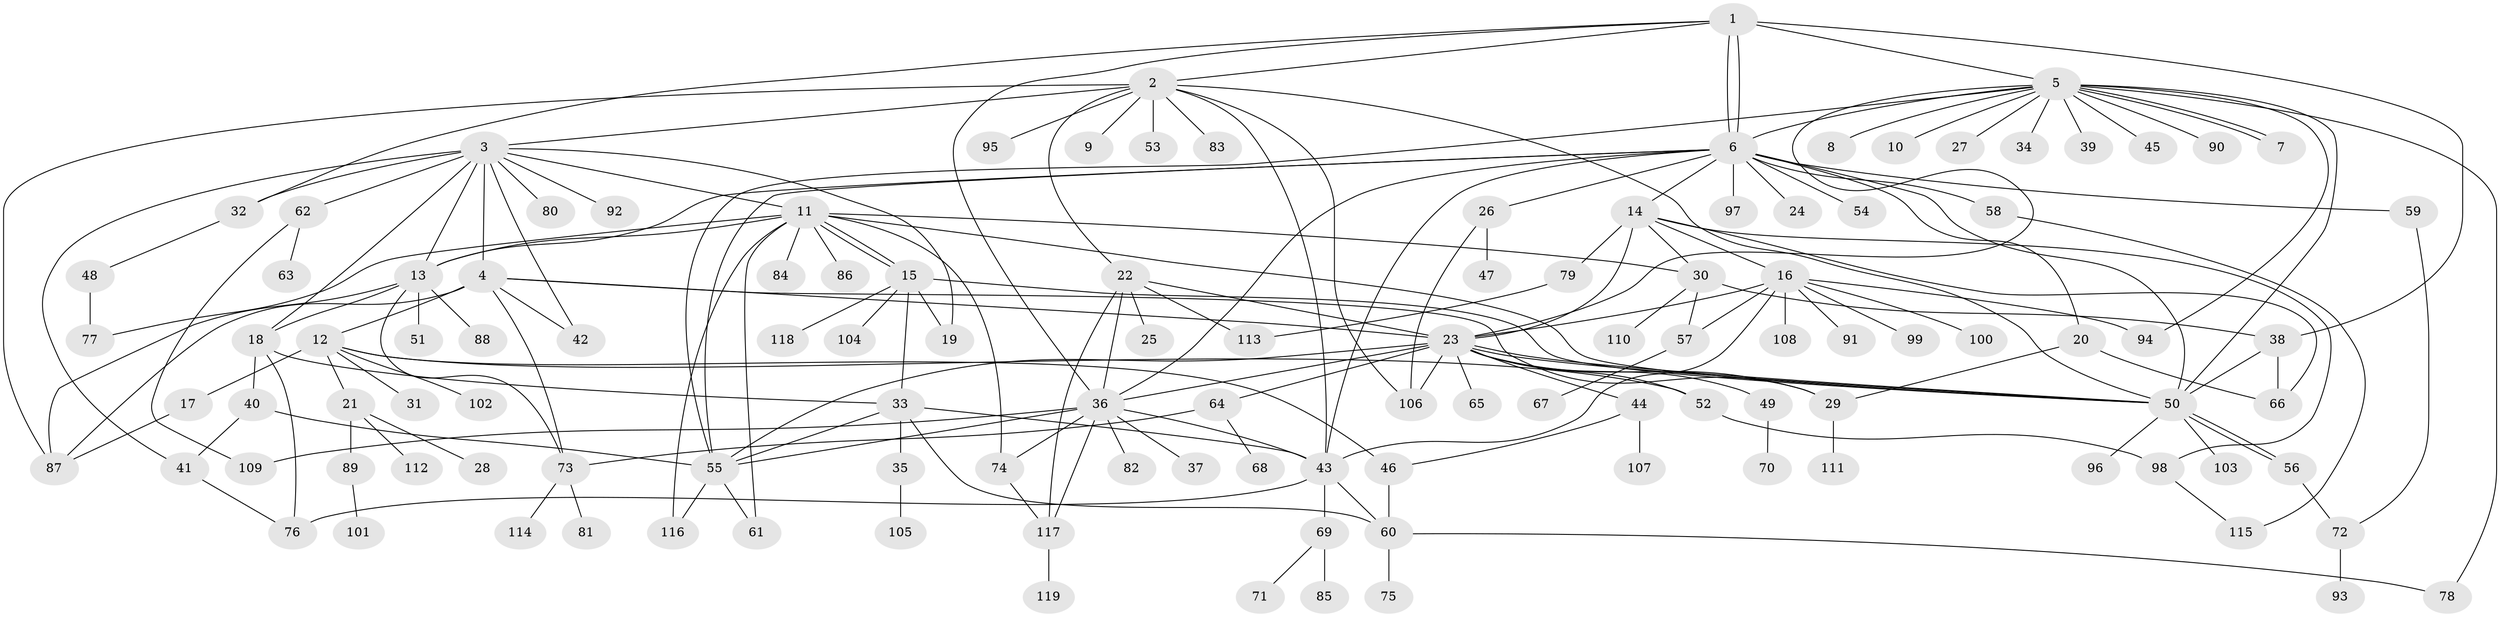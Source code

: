 // Generated by graph-tools (version 1.1) at 2025/11/02/27/25 16:11:10]
// undirected, 119 vertices, 187 edges
graph export_dot {
graph [start="1"]
  node [color=gray90,style=filled];
  1;
  2;
  3;
  4;
  5;
  6;
  7;
  8;
  9;
  10;
  11;
  12;
  13;
  14;
  15;
  16;
  17;
  18;
  19;
  20;
  21;
  22;
  23;
  24;
  25;
  26;
  27;
  28;
  29;
  30;
  31;
  32;
  33;
  34;
  35;
  36;
  37;
  38;
  39;
  40;
  41;
  42;
  43;
  44;
  45;
  46;
  47;
  48;
  49;
  50;
  51;
  52;
  53;
  54;
  55;
  56;
  57;
  58;
  59;
  60;
  61;
  62;
  63;
  64;
  65;
  66;
  67;
  68;
  69;
  70;
  71;
  72;
  73;
  74;
  75;
  76;
  77;
  78;
  79;
  80;
  81;
  82;
  83;
  84;
  85;
  86;
  87;
  88;
  89;
  90;
  91;
  92;
  93;
  94;
  95;
  96;
  97;
  98;
  99;
  100;
  101;
  102;
  103;
  104;
  105;
  106;
  107;
  108;
  109;
  110;
  111;
  112;
  113;
  114;
  115;
  116;
  117;
  118;
  119;
  1 -- 2;
  1 -- 5;
  1 -- 6;
  1 -- 6;
  1 -- 32;
  1 -- 36;
  1 -- 38;
  2 -- 3;
  2 -- 9;
  2 -- 22;
  2 -- 43;
  2 -- 50;
  2 -- 53;
  2 -- 83;
  2 -- 87;
  2 -- 95;
  2 -- 106;
  3 -- 4;
  3 -- 11;
  3 -- 13;
  3 -- 18;
  3 -- 19;
  3 -- 32;
  3 -- 41;
  3 -- 42;
  3 -- 62;
  3 -- 80;
  3 -- 92;
  4 -- 12;
  4 -- 23;
  4 -- 29;
  4 -- 42;
  4 -- 73;
  4 -- 87;
  5 -- 6;
  5 -- 7;
  5 -- 7;
  5 -- 8;
  5 -- 10;
  5 -- 23;
  5 -- 27;
  5 -- 34;
  5 -- 39;
  5 -- 45;
  5 -- 50;
  5 -- 55;
  5 -- 78;
  5 -- 90;
  5 -- 94;
  6 -- 13;
  6 -- 14;
  6 -- 20;
  6 -- 24;
  6 -- 26;
  6 -- 36;
  6 -- 43;
  6 -- 50;
  6 -- 54;
  6 -- 55;
  6 -- 58;
  6 -- 59;
  6 -- 97;
  11 -- 13;
  11 -- 15;
  11 -- 15;
  11 -- 30;
  11 -- 50;
  11 -- 61;
  11 -- 74;
  11 -- 77;
  11 -- 84;
  11 -- 86;
  11 -- 116;
  12 -- 17;
  12 -- 21;
  12 -- 31;
  12 -- 46;
  12 -- 52;
  12 -- 102;
  13 -- 18;
  13 -- 51;
  13 -- 73;
  13 -- 87;
  13 -- 88;
  14 -- 16;
  14 -- 23;
  14 -- 30;
  14 -- 66;
  14 -- 79;
  14 -- 98;
  15 -- 19;
  15 -- 33;
  15 -- 50;
  15 -- 104;
  15 -- 118;
  16 -- 23;
  16 -- 43;
  16 -- 57;
  16 -- 91;
  16 -- 94;
  16 -- 99;
  16 -- 100;
  16 -- 108;
  17 -- 87;
  18 -- 33;
  18 -- 40;
  18 -- 76;
  20 -- 29;
  20 -- 66;
  21 -- 28;
  21 -- 89;
  21 -- 112;
  22 -- 23;
  22 -- 25;
  22 -- 36;
  22 -- 113;
  22 -- 117;
  23 -- 29;
  23 -- 36;
  23 -- 44;
  23 -- 49;
  23 -- 50;
  23 -- 50;
  23 -- 52;
  23 -- 55;
  23 -- 64;
  23 -- 65;
  23 -- 106;
  26 -- 47;
  26 -- 106;
  29 -- 111;
  30 -- 38;
  30 -- 57;
  30 -- 110;
  32 -- 48;
  33 -- 35;
  33 -- 43;
  33 -- 55;
  33 -- 60;
  35 -- 105;
  36 -- 37;
  36 -- 43;
  36 -- 55;
  36 -- 74;
  36 -- 82;
  36 -- 109;
  36 -- 117;
  38 -- 50;
  38 -- 66;
  40 -- 41;
  40 -- 55;
  41 -- 76;
  43 -- 60;
  43 -- 69;
  43 -- 76;
  44 -- 46;
  44 -- 107;
  46 -- 60;
  48 -- 77;
  49 -- 70;
  50 -- 56;
  50 -- 56;
  50 -- 96;
  50 -- 103;
  52 -- 98;
  55 -- 61;
  55 -- 116;
  56 -- 72;
  57 -- 67;
  58 -- 115;
  59 -- 72;
  60 -- 75;
  60 -- 78;
  62 -- 63;
  62 -- 109;
  64 -- 68;
  64 -- 73;
  69 -- 71;
  69 -- 85;
  72 -- 93;
  73 -- 81;
  73 -- 114;
  74 -- 117;
  79 -- 113;
  89 -- 101;
  98 -- 115;
  117 -- 119;
}
